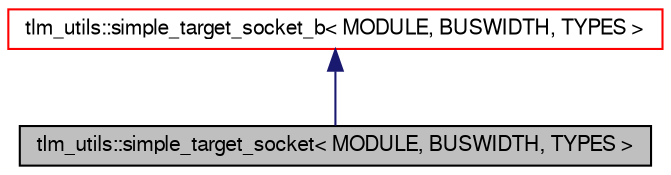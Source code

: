 digraph G
{
  edge [fontname="FreeSans",fontsize="10",labelfontname="FreeSans",labelfontsize="10"];
  node [fontname="FreeSans",fontsize="10",shape=record];
  Node1 [label="tlm_utils::simple_target_socket\< MODULE, BUSWIDTH, TYPES \>",height=0.2,width=0.4,color="black", fillcolor="grey75", style="filled" fontcolor="black"];
  Node2 -> Node1 [dir=back,color="midnightblue",fontsize="10",style="solid",fontname="FreeSans"];
  Node2 [label="tlm_utils::simple_target_socket_b\< MODULE, BUSWIDTH, TYPES \>",height=0.2,width=0.4,color="red", fillcolor="white", style="filled",URL="$a00045.html"];
}
